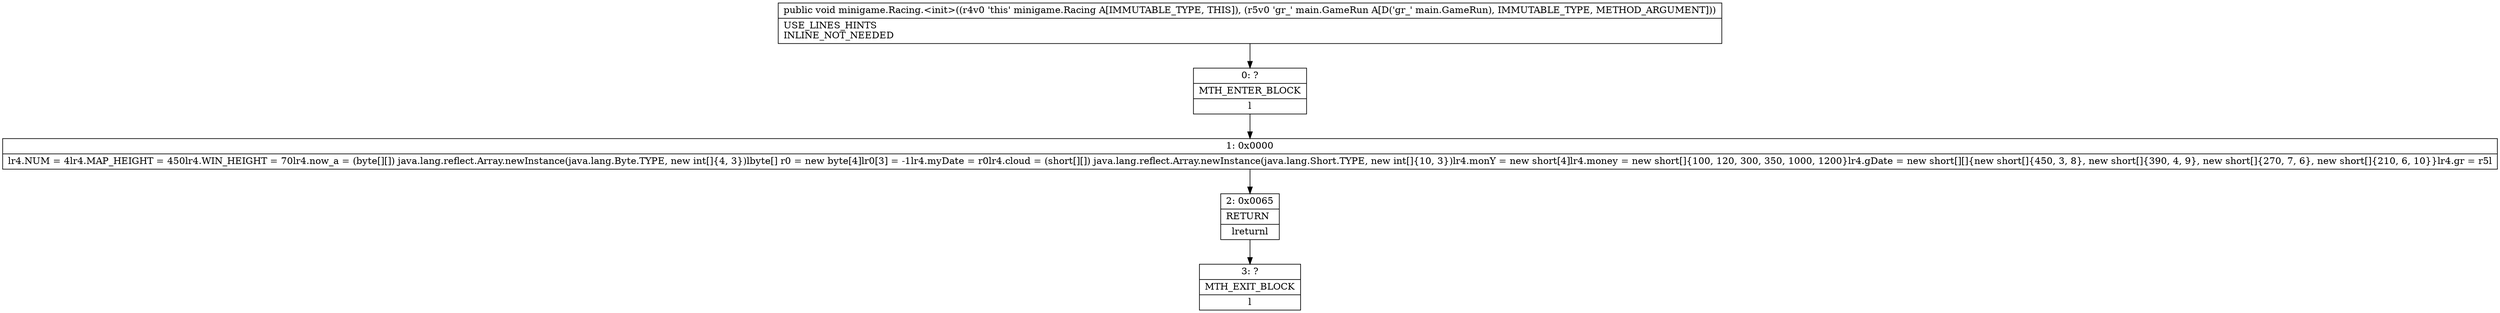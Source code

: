 digraph "CFG forminigame.Racing.\<init\>(Lmain\/GameRun;)V" {
Node_0 [shape=record,label="{0\:\ ?|MTH_ENTER_BLOCK\l|l}"];
Node_1 [shape=record,label="{1\:\ 0x0000|lr4.NUM = 4lr4.MAP_HEIGHT = 450lr4.WIN_HEIGHT = 70lr4.now_a = (byte[][]) java.lang.reflect.Array.newInstance(java.lang.Byte.TYPE, new int[]\{4, 3\})lbyte[] r0 = new byte[4]lr0[3] = \-1lr4.myDate = r0lr4.cloud = (short[][]) java.lang.reflect.Array.newInstance(java.lang.Short.TYPE, new int[]\{10, 3\})lr4.monY = new short[4]lr4.money = new short[]\{100, 120, 300, 350, 1000, 1200\}lr4.gDate = new short[][]\{new short[]\{450, 3, 8\}, new short[]\{390, 4, 9\}, new short[]\{270, 7, 6\}, new short[]\{210, 6, 10\}\}lr4.gr = r5l}"];
Node_2 [shape=record,label="{2\:\ 0x0065|RETURN\l|lreturnl}"];
Node_3 [shape=record,label="{3\:\ ?|MTH_EXIT_BLOCK\l|l}"];
MethodNode[shape=record,label="{public void minigame.Racing.\<init\>((r4v0 'this' minigame.Racing A[IMMUTABLE_TYPE, THIS]), (r5v0 'gr_' main.GameRun A[D('gr_' main.GameRun), IMMUTABLE_TYPE, METHOD_ARGUMENT]))  | USE_LINES_HINTS\lINLINE_NOT_NEEDED\l}"];
MethodNode -> Node_0;
Node_0 -> Node_1;
Node_1 -> Node_2;
Node_2 -> Node_3;
}

